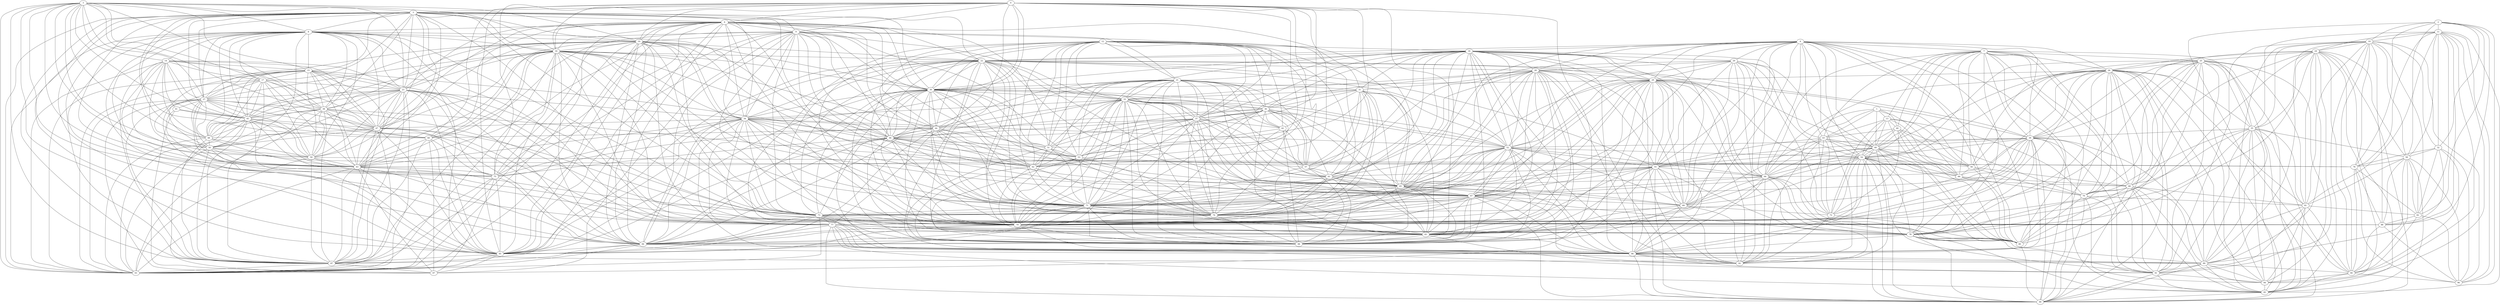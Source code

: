 graph {
	0 [label=0]
	1 [label=1]
	2 [label=2]
	3 [label=3]
	4 [label=4]
	5 [label=5]
	6 [label=6]
	7 [label=7]
	8 [label=8]
	9 [label=9]
	10 [label=10]
	11 [label=11]
	12 [label=12]
	13 [label=13]
	14 [label=14]
	15 [label=15]
	16 [label=16]
	17 [label=17]
	18 [label=18]
	19 [label=19]
	20 [label=20]
	21 [label=21]
	22 [label=22]
	23 [label=23]
	24 [label=24]
	25 [label=25]
	26 [label=26]
	27 [label=27]
	28 [label=28]
	29 [label=29]
	30 [label=30]
	31 [label=31]
	32 [label=32]
	33 [label=33]
	34 [label=34]
	35 [label=35]
	36 [label=36]
	37 [label=37]
	38 [label=38]
	39 [label=39]
	40 [label=40]
	41 [label=41]
	42 [label=42]
	43 [label=43]
	44 [label=44]
	45 [label=45]
	46 [label=46]
	47 [label=47]
	48 [label=48]
	49 [label=49]
	50 [label=50]
	51 [label=51]
	52 [label=52]
	53 [label=53]
	54 [label=54]
	55 [label=55]
	56 [label=56]
	57 [label=57]
	58 [label=58]
	59 [label=59]
	60 [label=60]
	61 [label=61]
	62 [label=62]
	63 [label=63]
	64 [label=64]
	65 [label=65]
	66 [label=66]
	67 [label=67]
	68 [label=68]
	69 [label=69]
	70 [label=70]
	71 [label=71]
	72 [label=72]
	73 [label=73]
	74 [label=74]
	75 [label=75]
	76 [label=76]
	77 [label=77]
	78 [label=78]
	79 [label=79]
	80 [label=80]
	81 [label=81]
	82 [label=82]
	83 [label=83]
	84 [label=84]
	85 [label=85]
	86 [label=86]
	87 [label=87]
	88 [label=88]
	89 [label=89]
	90 [label=90]
	91 [label=91]
	92 [label=92]
	93 [label=93]
	94 [label=94]
	95 [label=95]
	96 [label=96]
	97 [label=97]
	98 [label=98]
	99 [label=99]
	0 -- 5
	0 -- 6
	0 -- 9
	0 -- 10
	0 -- 16
	0 -- 30
	0 -- 34
	0 -- 44
	0 -- 46
	0 -- 51
	0 -- 53
	0 -- 60
	0 -- 62
	0 -- 63
	0 -- 75
	0 -- 84
	0 -- 85
	0 -- 97
	1 -- 13
	1 -- 40
	1 -- 43
	1 -- 49
	1 -- 56
	1 -- 66
	1 -- 72
	1 -- 80
	2 -- 11
	2 -- 19
	2 -- 32
	2 -- 58
	2 -- 76
	2 -- 82
	2 -- 88
	2 -- 90
	2 -- 96
	3 -- 5
	3 -- 8
	3 -- 10
	3 -- 14
	3 -- 15
	3 -- 16
	3 -- 17
	3 -- 23
	3 -- 27
	3 -- 38
	3 -- 45
	3 -- 47
	3 -- 48
	3 -- 50
	3 -- 59
	3 -- 63
	3 -- 77
	3 -- 85
	3 -- 87
	3 -- 93
	4 -- 7
	4 -- 18
	4 -- 20
	4 -- 22
	4 -- 26
	4 -- 28
	4 -- 29
	4 -- 39
	4 -- 43
	4 -- 49
	4 -- 52
	4 -- 54
	4 -- 55
	4 -- 64
	4 -- 65
	4 -- 67
	4 -- 69
	4 -- 78
	4 -- 80
	4 -- 83
	4 -- 86
	4 -- 92
	4 -- 99
	5 -- 6
	5 -- 8
	5 -- 9
	5 -- 10
	5 -- 15
	5 -- 16
	5 -- 17
	5 -- 22
	5 -- 23
	5 -- 27
	5 -- 30
	5 -- 34
	5 -- 38
	5 -- 45
	5 -- 46
	5 -- 47
	5 -- 48
	5 -- 59
	5 -- 60
	5 -- 63
	5 -- 73
	5 -- 75
	5 -- 77
	5 -- 84
	5 -- 85
	5 -- 87
	5 -- 93
	6 -- 8
	6 -- 9
	6 -- 10
	6 -- 16
	6 -- 22
	6 -- 23
	6 -- 30
	6 -- 34
	6 -- 44
	6 -- 46
	6 -- 47
	6 -- 51
	6 -- 60
	6 -- 62
	6 -- 63
	6 -- 71
	6 -- 73
	6 -- 75
	6 -- 79
	6 -- 84
	6 -- 85
	6 -- 87
	6 -- 93
	7 -- 13
	7 -- 25
	7 -- 26
	7 -- 35
	7 -- 39
	7 -- 40
	7 -- 43
	7 -- 49
	7 -- 54
	7 -- 56
	7 -- 64
	7 -- 66
	7 -- 68
	7 -- 70
	7 -- 78
	7 -- 80
	7 -- 91
	7 -- 99
	8 -- 10
	8 -- 14
	8 -- 15
	8 -- 16
	8 -- 17
	8 -- 23
	8 -- 27
	8 -- 34
	8 -- 38
	8 -- 45
	8 -- 47
	8 -- 48
	8 -- 50
	8 -- 59
	8 -- 63
	8 -- 73
	8 -- 77
	8 -- 84
	8 -- 85
	8 -- 87
	8 -- 89
	8 -- 93
	9 -- 10
	9 -- 16
	9 -- 21
	9 -- 30
	9 -- 33
	9 -- 34
	9 -- 37
	9 -- 44
	9 -- 46
	9 -- 51
	9 -- 53
	9 -- 60
	9 -- 62
	9 -- 71
	9 -- 73
	9 -- 75
	9 -- 79
	9 -- 84
	9 -- 85
	9 -- 97
	10 -- 16
	10 -- 22
	10 -- 23
	10 -- 27
	10 -- 30
	10 -- 34
	10 -- 38
	10 -- 45
	10 -- 46
	10 -- 47
	10 -- 63
	10 -- 67
	10 -- 71
	10 -- 73
	10 -- 75
	10 -- 77
	10 -- 79
	10 -- 84
	10 -- 85
	10 -- 86
	10 -- 87
	10 -- 93
	11 -- 19
	11 -- 24
	11 -- 32
	11 -- 35
	11 -- 58
	11 -- 76
	11 -- 81
	11 -- 82
	11 -- 88
	11 -- 90
	11 -- 94
	11 -- 95
	11 -- 96
	12 -- 18
	12 -- 21
	12 -- 30
	12 -- 31
	12 -- 33
	12 -- 36
	12 -- 37
	12 -- 42
	12 -- 44
	12 -- 46
	12 -- 51
	12 -- 53
	12 -- 57
	12 -- 61
	12 -- 62
	12 -- 65
	12 -- 71
	12 -- 74
	12 -- 79
	12 -- 98
	13 -- 40
	13 -- 43
	13 -- 49
	13 -- 54
	13 -- 56
	13 -- 66
	13 -- 70
	13 -- 72
	13 -- 80
	14 -- 15
	14 -- 17
	14 -- 23
	14 -- 27
	14 -- 38
	14 -- 41
	14 -- 45
	14 -- 47
	14 -- 48
	14 -- 50
	14 -- 59
	14 -- 63
	14 -- 87
	14 -- 93
	15 -- 17
	15 -- 23
	15 -- 27
	15 -- 38
	15 -- 45
	15 -- 47
	15 -- 48
	15 -- 50
	15 -- 59
	15 -- 63
	15 -- 76
	15 -- 87
	15 -- 88
	15 -- 93
	16 -- 22
	16 -- 23
	16 -- 27
	16 -- 30
	16 -- 34
	16 -- 44
	16 -- 45
	16 -- 46
	16 -- 47
	16 -- 60
	16 -- 63
	16 -- 67
	16 -- 71
	16 -- 73
	16 -- 75
	16 -- 77
	16 -- 79
	16 -- 84
	16 -- 85
	16 -- 87
	16 -- 93
	17 -- 23
	17 -- 27
	17 -- 38
	17 -- 45
	17 -- 47
	17 -- 48
	17 -- 50
	17 -- 59
	17 -- 63
	17 -- 87
	17 -- 93
	18 -- 20
	18 -- 21
	18 -- 22
	18 -- 28
	18 -- 29
	18 -- 30
	18 -- 31
	18 -- 33
	18 -- 36
	18 -- 37
	18 -- 52
	18 -- 55
	18 -- 57
	18 -- 61
	18 -- 64
	18 -- 65
	18 -- 67
	18 -- 69
	18 -- 71
	18 -- 74
	18 -- 79
	18 -- 83
	18 -- 86
	18 -- 92
	18 -- 98
	19 -- 24
	19 -- 32
	19 -- 35
	19 -- 58
	19 -- 76
	19 -- 81
	19 -- 82
	19 -- 88
	19 -- 89
	19 -- 90
	19 -- 91
	19 -- 94
	19 -- 95
	19 -- 96
	20 -- 28
	20 -- 29
	20 -- 43
	20 -- 49
	20 -- 52
	20 -- 54
	20 -- 55
	20 -- 64
	20 -- 65
	20 -- 69
	20 -- 72
	20 -- 83
	20 -- 92
	21 -- 30
	21 -- 31
	21 -- 33
	21 -- 36
	21 -- 37
	21 -- 42
	21 -- 44
	21 -- 46
	21 -- 51
	21 -- 53
	21 -- 57
	21 -- 61
	21 -- 62
	21 -- 65
	21 -- 71
	21 -- 74
	21 -- 79
	21 -- 83
	21 -- 98
	22 -- 28
	22 -- 29
	22 -- 30
	22 -- 33
	22 -- 34
	22 -- 39
	22 -- 46
	22 -- 52
	22 -- 55
	22 -- 65
	22 -- 67
	22 -- 71
	22 -- 73
	22 -- 74
	22 -- 77
	22 -- 78
	22 -- 79
	22 -- 83
	22 -- 84
	22 -- 85
	22 -- 86
	22 -- 98
	23 -- 27
	23 -- 34
	23 -- 38
	23 -- 45
	23 -- 47
	23 -- 48
	23 -- 50
	23 -- 59
	23 -- 63
	23 -- 73
	23 -- 75
	23 -- 77
	23 -- 84
	23 -- 85
	23 -- 87
	23 -- 93
	24 -- 25
	24 -- 26
	24 -- 35
	24 -- 39
	24 -- 58
	24 -- 68
	24 -- 77
	24 -- 78
	24 -- 81
	24 -- 89
	24 -- 90
	24 -- 91
	24 -- 94
	24 -- 95
	24 -- 99
	25 -- 26
	25 -- 35
	25 -- 39
	25 -- 54
	25 -- 56
	25 -- 68
	25 -- 70
	25 -- 77
	25 -- 78
	25 -- 80
	25 -- 81
	25 -- 89
	25 -- 91
	25 -- 94
	25 -- 95
	25 -- 99
	26 -- 29
	26 -- 35
	26 -- 39
	26 -- 49
	26 -- 54
	26 -- 56
	26 -- 64
	26 -- 66
	26 -- 68
	26 -- 70
	26 -- 77
	26 -- 78
	26 -- 80
	26 -- 81
	26 -- 86
	26 -- 89
	26 -- 91
	26 -- 94
	26 -- 95
	26 -- 99
	27 -- 38
	27 -- 41
	27 -- 45
	27 -- 47
	27 -- 48
	27 -- 50
	27 -- 59
	27 -- 60
	27 -- 63
	27 -- 75
	27 -- 85
	27 -- 87
	27 -- 93
	27 -- 97
	28 -- 29
	28 -- 31
	28 -- 33
	28 -- 36
	28 -- 52
	28 -- 55
	28 -- 57
	28 -- 61
	28 -- 64
	28 -- 65
	28 -- 67
	28 -- 69
	28 -- 71
	28 -- 74
	28 -- 79
	28 -- 83
	28 -- 86
	28 -- 92
	28 -- 98
	29 -- 30
	29 -- 39
	29 -- 49
	29 -- 52
	29 -- 54
	29 -- 55
	29 -- 64
	29 -- 65
	29 -- 67
	29 -- 69
	29 -- 71
	29 -- 73
	29 -- 77
	29 -- 78
	29 -- 79
	29 -- 83
	29 -- 86
	29 -- 92
	29 -- 98
	29 -- 99
	30 -- 33
	30 -- 34
	30 -- 36
	30 -- 37
	30 -- 44
	30 -- 46
	30 -- 51
	30 -- 52
	30 -- 53
	30 -- 62
	30 -- 65
	30 -- 67
	30 -- 71
	30 -- 73
	30 -- 74
	30 -- 79
	30 -- 83
	30 -- 84
	30 -- 85
	30 -- 86
	30 -- 98
	31 -- 33
	31 -- 36
	31 -- 37
	31 -- 42
	31 -- 52
	31 -- 57
	31 -- 61
	31 -- 65
	31 -- 71
	31 -- 74
	31 -- 79
	31 -- 83
	31 -- 98
	32 -- 58
	32 -- 76
	32 -- 82
	32 -- 88
	32 -- 90
	32 -- 96
	33 -- 34
	33 -- 36
	33 -- 37
	33 -- 42
	33 -- 44
	33 -- 46
	33 -- 51
	33 -- 52
	33 -- 53
	33 -- 57
	33 -- 61
	33 -- 62
	33 -- 65
	33 -- 67
	33 -- 71
	33 -- 74
	33 -- 79
	33 -- 83
	33 -- 84
	33 -- 98
	34 -- 44
	34 -- 46
	34 -- 47
	34 -- 52
	34 -- 62
	34 -- 63
	34 -- 67
	34 -- 71
	34 -- 73
	34 -- 74
	34 -- 75
	34 -- 77
	34 -- 79
	34 -- 83
	34 -- 84
	34 -- 85
	34 -- 86
	35 -- 39
	35 -- 58
	35 -- 68
	35 -- 70
	35 -- 78
	35 -- 81
	35 -- 89
	35 -- 90
	35 -- 91
	35 -- 94
	35 -- 95
	35 -- 99
	36 -- 37
	36 -- 42
	36 -- 46
	36 -- 51
	36 -- 52
	36 -- 53
	36 -- 57
	36 -- 61
	36 -- 62
	36 -- 65
	36 -- 71
	36 -- 74
	36 -- 79
	36 -- 83
	36 -- 98
	37 -- 42
	37 -- 44
	37 -- 46
	37 -- 51
	37 -- 53
	37 -- 57
	37 -- 61
	37 -- 62
	37 -- 65
	37 -- 71
	37 -- 74
	37 -- 79
	37 -- 83
	37 -- 98
	38 -- 45
	38 -- 47
	38 -- 48
	38 -- 50
	38 -- 59
	38 -- 63
	38 -- 76
	38 -- 77
	38 -- 87
	38 -- 88
	38 -- 93
	39 -- 49
	39 -- 52
	39 -- 54
	39 -- 55
	39 -- 64
	39 -- 67
	39 -- 68
	39 -- 73
	39 -- 77
	39 -- 78
	39 -- 83
	39 -- 86
	39 -- 89
	39 -- 91
	39 -- 95
	39 -- 99
	40 -- 43
	40 -- 49
	40 -- 54
	40 -- 56
	40 -- 66
	40 -- 70
	40 -- 72
	40 -- 80
	41 -- 45
	41 -- 60
	41 -- 75
	41 -- 97
	42 -- 53
	42 -- 57
	42 -- 61
	42 -- 74
	42 -- 98
	43 -- 49
	43 -- 54
	43 -- 55
	43 -- 64
	43 -- 66
	43 -- 69
	43 -- 72
	43 -- 80
	43 -- 92
	44 -- 46
	44 -- 51
	44 -- 53
	44 -- 60
	44 -- 62
	44 -- 71
	44 -- 74
	44 -- 75
	44 -- 79
	44 -- 84
	44 -- 85
	45 -- 47
	45 -- 48
	45 -- 50
	45 -- 59
	45 -- 60
	45 -- 63
	45 -- 75
	45 -- 85
	45 -- 87
	45 -- 93
	45 -- 97
	46 -- 51
	46 -- 53
	46 -- 62
	46 -- 67
	46 -- 71
	46 -- 73
	46 -- 74
	46 -- 75
	46 -- 79
	46 -- 83
	46 -- 84
	46 -- 85
	47 -- 48
	47 -- 50
	47 -- 59
	47 -- 63
	47 -- 73
	47 -- 77
	47 -- 84
	47 -- 85
	47 -- 87
	47 -- 93
	48 -- 50
	48 -- 59
	48 -- 63
	48 -- 87
	48 -- 93
	49 -- 54
	49 -- 55
	49 -- 56
	49 -- 64
	49 -- 66
	49 -- 69
	49 -- 72
	49 -- 78
	49 -- 80
	49 -- 86
	49 -- 92
	49 -- 99
	50 -- 59
	50 -- 63
	50 -- 76
	50 -- 87
	50 -- 88
	50 -- 93
	51 -- 53
	51 -- 62
	51 -- 71
	51 -- 74
	51 -- 79
	51 -- 98
	52 -- 54
	52 -- 55
	52 -- 61
	52 -- 64
	52 -- 65
	52 -- 67
	52 -- 69
	52 -- 71
	52 -- 73
	52 -- 74
	52 -- 79
	52 -- 83
	52 -- 86
	52 -- 92
	52 -- 98
	53 -- 57
	53 -- 62
	53 -- 71
	53 -- 74
	53 -- 79
	53 -- 98
	54 -- 55
	54 -- 56
	54 -- 64
	54 -- 66
	54 -- 67
	54 -- 68
	54 -- 69
	54 -- 72
	54 -- 78
	54 -- 80
	54 -- 86
	54 -- 91
	54 -- 92
	54 -- 99
	55 -- 61
	55 -- 64
	55 -- 65
	55 -- 67
	55 -- 69
	55 -- 71
	55 -- 78
	55 -- 79
	55 -- 83
	55 -- 86
	55 -- 92
	55 -- 98
	55 -- 99
	56 -- 66
	56 -- 68
	56 -- 70
	56 -- 80
	57 -- 61
	57 -- 65
	57 -- 74
	57 -- 98
	58 -- 76
	58 -- 81
	58 -- 82
	58 -- 88
	58 -- 89
	58 -- 90
	58 -- 95
	58 -- 96
	59 -- 63
	59 -- 76
	59 -- 87
	59 -- 88
	59 -- 93
	60 -- 63
	60 -- 75
	60 -- 85
	60 -- 87
	60 -- 97
	61 -- 65
	61 -- 69
	61 -- 71
	61 -- 74
	61 -- 79
	61 -- 83
	61 -- 98
	62 -- 71
	62 -- 74
	62 -- 79
	62 -- 98
	63 -- 73
	63 -- 75
	63 -- 84
	63 -- 85
	63 -- 87
	63 -- 93
	63 -- 97
	64 -- 65
	64 -- 67
	64 -- 69
	64 -- 72
	64 -- 78
	64 -- 80
	64 -- 83
	64 -- 86
	64 -- 92
	64 -- 99
	65 -- 67
	65 -- 69
	65 -- 71
	65 -- 74
	65 -- 79
	65 -- 83
	65 -- 86
	65 -- 92
	65 -- 98
	66 -- 68
	66 -- 70
	66 -- 72
	66 -- 80
	67 -- 69
	67 -- 71
	67 -- 73
	67 -- 74
	67 -- 77
	67 -- 78
	67 -- 79
	67 -- 83
	67 -- 84
	67 -- 86
	67 -- 98
	67 -- 99
	68 -- 70
	68 -- 78
	68 -- 80
	68 -- 81
	68 -- 89
	68 -- 91
	68 -- 94
	68 -- 95
	68 -- 99
	69 -- 72
	69 -- 83
	69 -- 86
	69 -- 92
	69 -- 98
	70 -- 80
	70 -- 81
	70 -- 91
	70 -- 94
	70 -- 99
	71 -- 73
	71 -- 74
	71 -- 79
	71 -- 83
	71 -- 84
	71 -- 85
	71 -- 86
	71 -- 98
	72 -- 80
	72 -- 92
	73 -- 77
	73 -- 78
	73 -- 79
	73 -- 83
	73 -- 84
	73 -- 85
	73 -- 86
	73 -- 93
	74 -- 79
	74 -- 83
	74 -- 98
	75 -- 84
	75 -- 85
	75 -- 87
	75 -- 93
	75 -- 97
	76 -- 82
	76 -- 88
	76 -- 90
	76 -- 96
	77 -- 78
	77 -- 84
	77 -- 86
	77 -- 89
	77 -- 91
	77 -- 95
	77 -- 99
	78 -- 80
	78 -- 86
	78 -- 89
	78 -- 91
	78 -- 95
	78 -- 99
	79 -- 83
	79 -- 84
	79 -- 85
	79 -- 86
	79 -- 98
	80 -- 99
	81 -- 82
	81 -- 89
	81 -- 90
	81 -- 91
	81 -- 94
	81 -- 95
	82 -- 88
	82 -- 90
	82 -- 96
	83 -- 84
	83 -- 86
	83 -- 92
	83 -- 98
	84 -- 85
	84 -- 86
	84 -- 87
	84 -- 93
	85 -- 87
	85 -- 93
	85 -- 97
	86 -- 89
	86 -- 91
	86 -- 92
	86 -- 99
	87 -- 93
	87 -- 97
	88 -- 90
	88 -- 96
	89 -- 90
	89 -- 91
	89 -- 94
	89 -- 95
	89 -- 99
	90 -- 94
	90 -- 95
	90 -- 96
	91 -- 94
	91 -- 95
	91 -- 99
	94 -- 95
	95 -- 99
}
